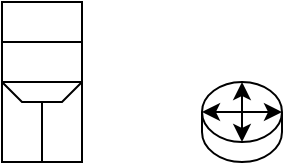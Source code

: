 <mxfile version="22.1.3" type="github">
  <diagram name="Pagina-1" id="HzgvCRaIhE4dybToQmu7">
    <mxGraphModel dx="562" dy="312" grid="1" gridSize="10" guides="1" tooltips="1" connect="1" arrows="1" fold="1" page="1" pageScale="1" pageWidth="827" pageHeight="1169" math="0" shadow="0">
      <root>
        <mxCell id="0" />
        <mxCell id="1" parent="0" />
        <mxCell id="z0yxNGBTKADzf_GTV8Ar-11" value="" style="group" vertex="1" connectable="0" parent="1">
          <mxGeometry x="100" y="80" width="40" height="80" as="geometry" />
        </mxCell>
        <mxCell id="z0yxNGBTKADzf_GTV8Ar-1" value="" style="rounded=0;whiteSpace=wrap;html=1;movable=1;resizable=1;rotatable=1;deletable=1;editable=1;locked=0;connectable=1;" vertex="1" parent="z0yxNGBTKADzf_GTV8Ar-11">
          <mxGeometry width="40" height="80" as="geometry" />
        </mxCell>
        <mxCell id="z0yxNGBTKADzf_GTV8Ar-2" value="" style="endArrow=none;html=1;rounded=0;movable=1;resizable=1;rotatable=1;deletable=1;editable=1;locked=0;connectable=1;" edge="1" parent="z0yxNGBTKADzf_GTV8Ar-11" target="z0yxNGBTKADzf_GTV8Ar-1">
          <mxGeometry width="50" height="50" relative="1" as="geometry">
            <mxPoint y="40" as="sourcePoint" />
            <mxPoint x="50" y="-10" as="targetPoint" />
            <Array as="points">
              <mxPoint x="10" y="50" />
              <mxPoint x="30" y="50" />
              <mxPoint x="40" y="40" />
            </Array>
          </mxGeometry>
        </mxCell>
        <mxCell id="z0yxNGBTKADzf_GTV8Ar-3" value="" style="endArrow=none;html=1;rounded=0;entryX=0.5;entryY=1;entryDx=0;entryDy=0;movable=1;resizable=1;rotatable=1;deletable=1;editable=1;locked=0;connectable=1;" edge="1" parent="z0yxNGBTKADzf_GTV8Ar-11" target="z0yxNGBTKADzf_GTV8Ar-1">
          <mxGeometry width="50" height="50" relative="1" as="geometry">
            <mxPoint x="20" y="50" as="sourcePoint" />
            <mxPoint x="120" y="30" as="targetPoint" />
          </mxGeometry>
        </mxCell>
        <mxCell id="z0yxNGBTKADzf_GTV8Ar-4" value="" style="endArrow=none;html=1;rounded=0;entryX=1;entryY=0.25;entryDx=0;entryDy=0;exitX=0;exitY=0.25;exitDx=0;exitDy=0;movable=1;resizable=1;rotatable=1;deletable=1;editable=1;locked=0;connectable=1;" edge="1" parent="z0yxNGBTKADzf_GTV8Ar-11" source="z0yxNGBTKADzf_GTV8Ar-1" target="z0yxNGBTKADzf_GTV8Ar-1">
          <mxGeometry width="50" height="50" relative="1" as="geometry">
            <mxPoint y="30" as="sourcePoint" />
            <mxPoint x="50" y="-20" as="targetPoint" />
            <Array as="points" />
          </mxGeometry>
        </mxCell>
        <mxCell id="z0yxNGBTKADzf_GTV8Ar-6" value="" style="endArrow=none;html=1;rounded=0;exitX=0;exitY=0.5;exitDx=0;exitDy=0;entryX=1;entryY=0.5;entryDx=0;entryDy=0;movable=1;resizable=1;rotatable=1;deletable=1;editable=1;locked=0;connectable=1;" edge="1" parent="z0yxNGBTKADzf_GTV8Ar-11" source="z0yxNGBTKADzf_GTV8Ar-1" target="z0yxNGBTKADzf_GTV8Ar-1">
          <mxGeometry width="50" height="50" relative="1" as="geometry">
            <mxPoint x="70" y="60" as="sourcePoint" />
            <mxPoint x="120" y="10" as="targetPoint" />
          </mxGeometry>
        </mxCell>
        <mxCell id="z0yxNGBTKADzf_GTV8Ar-12" value="" style="group" vertex="1" connectable="0" parent="1">
          <mxGeometry x="200" y="120" width="40" height="40" as="geometry" />
        </mxCell>
        <mxCell id="z0yxNGBTKADzf_GTV8Ar-7" value="" style="shape=cylinder3;whiteSpace=wrap;html=1;boundedLbl=1;backgroundOutline=1;size=15;movable=1;resizable=1;rotatable=1;deletable=1;editable=1;locked=0;connectable=1;" vertex="1" parent="z0yxNGBTKADzf_GTV8Ar-12">
          <mxGeometry width="40" height="40" as="geometry" />
        </mxCell>
        <mxCell id="z0yxNGBTKADzf_GTV8Ar-9" value="" style="endArrow=classic;startArrow=classic;html=1;rounded=0;exitX=0;exitY=0;exitDx=0;exitDy=15;exitPerimeter=0;entryX=1;entryY=0;entryDx=0;entryDy=15;entryPerimeter=0;movable=1;resizable=1;rotatable=1;deletable=1;editable=1;locked=0;connectable=1;" edge="1" parent="z0yxNGBTKADzf_GTV8Ar-12" source="z0yxNGBTKADzf_GTV8Ar-7" target="z0yxNGBTKADzf_GTV8Ar-7">
          <mxGeometry width="50" height="50" relative="1" as="geometry">
            <mxPoint y="60" as="sourcePoint" />
            <mxPoint x="40" y="10" as="targetPoint" />
          </mxGeometry>
        </mxCell>
        <mxCell id="z0yxNGBTKADzf_GTV8Ar-10" value="" style="endArrow=classic;startArrow=classic;html=1;rounded=0;exitX=0.5;exitY=0;exitDx=0;exitDy=0;exitPerimeter=0;movable=1;resizable=1;rotatable=1;deletable=1;editable=1;locked=0;connectable=1;" edge="1" parent="z0yxNGBTKADzf_GTV8Ar-12" source="z0yxNGBTKADzf_GTV8Ar-7">
          <mxGeometry width="50" height="50" relative="1" as="geometry">
            <mxPoint y="60" as="sourcePoint" />
            <mxPoint x="20" y="30" as="targetPoint" />
          </mxGeometry>
        </mxCell>
      </root>
    </mxGraphModel>
  </diagram>
</mxfile>
